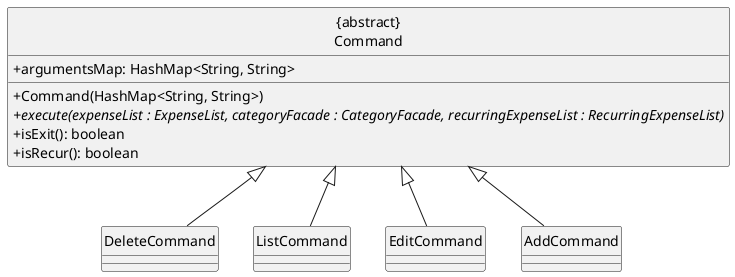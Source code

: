 @startuml
skinparam classAttributeIconSize 0
hide circle

class "{abstract}\nCommand" {
    +argumentsMap: HashMap<String, String>
    +Command(HashMap<String, String>)
    +execute(expenseList : ExpenseList, categoryFacade : CategoryFacade, recurringExpenseList : RecurringExpenseList) {abstract}
    +isExit(): boolean
    +isRecur(): boolean
}


together {
    class AddCommand
    class EditCommand
    class ListCommand
    class DeleteCommand
}

AddCommand -up-|> "{abstract}\nCommand"
EditCommand-up-|> "{abstract}\nCommand"
ListCommand -up-|> "{abstract}\nCommand"
DeleteCommand -up-|> "{abstract}\nCommand"

@enduml
